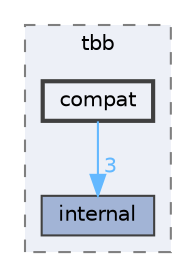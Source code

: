 digraph "external/taskflow/3rd-party/tbb/include/tbb/compat"
{
 // LATEX_PDF_SIZE
  bgcolor="transparent";
  edge [fontname=Helvetica,fontsize=10,labelfontname=Helvetica,labelfontsize=10];
  node [fontname=Helvetica,fontsize=10,shape=box,height=0.2,width=0.4];
  compound=true
  subgraph clusterdir_3c21e1a9f88cb55805b13da017aa6539 {
    graph [ bgcolor="#edf0f7", pencolor="grey50", label="tbb", fontname=Helvetica,fontsize=10 style="filled,dashed", URL="dir_3c21e1a9f88cb55805b13da017aa6539.html",tooltip=""]
  dir_0053b867fda0c147a9792348e58066ab [label="internal", fillcolor="#a2b4d6", color="grey25", style="filled", URL="dir_0053b867fda0c147a9792348e58066ab.html",tooltip=""];
  dir_e78be529bf086943452ed9616eca135d [label="compat", fillcolor="#edf0f7", color="grey25", style="filled,bold", URL="dir_e78be529bf086943452ed9616eca135d.html",tooltip=""];
  }
  dir_e78be529bf086943452ed9616eca135d->dir_0053b867fda0c147a9792348e58066ab [headlabel="3", labeldistance=1.5 headhref="dir_000149_000411.html" href="dir_000149_000411.html" color="steelblue1" fontcolor="steelblue1"];
}
